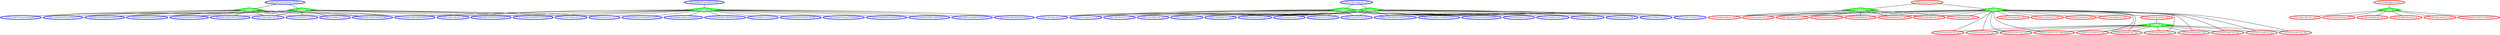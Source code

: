 strict graph "" {
	node [label="\N"];
	"06cfe7f5d88e82f7adda6d8333ca8b302debb22904c68a942188be5730e9b3c8.json"	[bipartite=0,
		color=blue,
		label="06cfe7f5d88e82f7adda6d8333ca8b30",
		penwidth=5];
	"securebestapp20.com"	[bipartite=1,
		color=green,
		label="securebestapp20.com",
		penwidth=10,
		shape=diamond];
	"06cfe7f5d88e82f7adda6d8333ca8b302debb22904c68a942188be5730e9b3c8.json" -- "securebestapp20.com"	[penwidth=2];
	"151fbd6c299e734f7853497bd083abfa29f8c186a9db31dbe330ace2d35660d5.json"	[bipartite=0,
		color=blue,
		label="151fbd6c299e734f7853497bd083abfa",
		penwidth=5];
	"securebestapp20.com" -- "151fbd6c299e734f7853497bd083abfa29f8c186a9db31dbe330ace2d35660d5.json"	[penwidth=2];
	"17139a10fd226d01738fe9323918614aa913b2a50e1a516e95cced93fa151c61.json"	[bipartite=0,
		color=blue,
		label="17139a10fd226d01738fe9323918614a",
		penwidth=5];
	"securebestapp20.com" -- "17139a10fd226d01738fe9323918614aa913b2a50e1a516e95cced93fa151c61.json"	[penwidth=2];
	"1cc7c198a8a2c935fd6f07970479e544f5b35a8eb3173de0305ebdf76a0988cb.json"	[bipartite=0,
		color=blue,
		label="1cc7c198a8a2c935fd6f07970479e544",
		penwidth=5];
	"securebestapp20.com" -- "1cc7c198a8a2c935fd6f07970479e544f5b35a8eb3173de0305ebdf76a0988cb.json"	[penwidth=2];
	"210517-xbr7dr2k8a.mal_.json"	[bipartite=0,
		color=blue,
		label="210517-xbr7dr2k8a.mal_.json",
		penwidth=5];
	"securebestapp20.com" -- "210517-xbr7dr2k8a.mal_.json"	[penwidth=2];
	"210518-trhasvtxns.mal_.json"	[bipartite=0,
		color=blue,
		label="210518-trhasvtxns.mal_.json",
		penwidth=5];
	"securebestapp20.com" -- "210518-trhasvtxns.mal_.json"	[penwidth=2];
	"210607-zdl9wvek9a.mal_.json"	[bipartite=0,
		color=blue,
		label="210607-zdl9wvek9a.mal_.json",
		penwidth=5];
	"securebestapp20.com" -- "210607-zdl9wvek9a.mal_.json"	[penwidth=2];
	"210726-a9lhlvty7a.mal_.json"	[bipartite=0,
		color=blue,
		label="210726-a9lhlvty7a.mal_.json",
		penwidth=5];
	"securebestapp20.com" -- "210726-a9lhlvty7a.mal_.json"	[penwidth=2];
	"27214dcb04310040c38f8d6a65fe03c14b18d4171390da271855fdd02e06768f.json"	[bipartite=0,
		color=blue,
		label="27214dcb04310040c38f8d6a65fe03c1",
		penwidth=5];
	"securebestapp20.com" -- "27214dcb04310040c38f8d6a65fe03c14b18d4171390da271855fdd02e06768f.json"	[penwidth=2];
	"3dabd40d564cf8a8163432abc38768b0a7d45f0fc1970d802dc33b9109feb6a6.json"	[bipartite=0,
		color=blue,
		label="3dabd40d564cf8a8163432abc38768b0",
		penwidth=5];
	"securebestapp20.com" -- "3dabd40d564cf8a8163432abc38768b0a7d45f0fc1970d802dc33b9109feb6a6.json"	[penwidth=2];
	"43e61519be440115eeaa3738a0e4aa4bb3c8ac5f9bdfce1a896db17a374eb8aa.json"	[bipartite=0,
		color=blue,
		label="43e61519be440115eeaa3738a0e4aa4b",
		penwidth=5];
	"securebestapp20.com" -- "43e61519be440115eeaa3738a0e4aa4bb3c8ac5f9bdfce1a896db17a374eb8aa.json"	[penwidth=2];
	"6228f75f52fd69488419c0e0eb3617b5b894a566a93e52b99a9addced7364cff.json"	[bipartite=0,
		color=blue,
		label="6228f75f52fd69488419c0e0eb3617b5",
		penwidth=5];
	"securebestapp20.com" -- "6228f75f52fd69488419c0e0eb3617b5b894a566a93e52b99a9addced7364cff.json"	[penwidth=2];
	"691515a485b0b3989fb71c6807e640eeec1a0e30d90500db6414035d942f70a5.json"	[bipartite=0,
		color=blue,
		label="691515a485b0b3989fb71c6807e640ee",
		penwidth=5];
	"securebestapp20.com" -- "691515a485b0b3989fb71c6807e640eeec1a0e30d90500db6414035d942f70a5.json"	[penwidth=2];
	"adcb912694b1abcdf9c467b5d47abe7590b590777b88045d10992d34a27aa06e.json"	[bipartite=0,
		color=blue,
		label=adcb912694b1abcdf9c467b5d47abe75,
		penwidth=5];
	"securebestapp20.com" -- "adcb912694b1abcdf9c467b5d47abe7590b590777b88045d10992d34a27aa06e.json"	[penwidth=2];
	"afb22b1ff281c085b60052831ead0a0ed300fac0160f87851dacc67d4e158178.json"	[bipartite=0,
		color=blue,
		label=afb22b1ff281c085b60052831ead0a0e,
		penwidth=5];
	"securebestapp20.com" -- "afb22b1ff281c085b60052831ead0a0ed300fac0160f87851dacc67d4e158178.json"	[penwidth=2];
	"bac2149254f5ce314bab830f574e16c9d67e81985329619841431034c31646e0.json"	[bipartite=0,
		color=blue,
		label=bac2149254f5ce314bab830f574e16c9,
		penwidth=5];
	"securebestapp20.com" -- "bac2149254f5ce314bab830f574e16c9d67e81985329619841431034c31646e0.json"	[penwidth=2];
	"f764c49daffdacafa94aaece1d5094e0fac794639758e673440329b02c0fda39.json"	[bipartite=0,
		color=blue,
		label=f764c49daffdacafa94aaece1d5094e0,
		penwidth=5];
	"securebestapp20.com" -- "f764c49daffdacafa94aaece1d5094e0fac794639758e673440329b02c0fda39.json"	[penwidth=2];
	"12ee27f56ec8a2a3eb2fe69179be3f7a7193ce2b92963ad33356ed299f7ed975.json"	[bipartite=0,
		color=blue,
		label="12ee27f56ec8a2a3eb2fe69179be3f7a",
		penwidth=5];
	"catsdegree.com"	[bipartite=1,
		color=green,
		label="catsdegree.com",
		penwidth=10,
		shape=diamond];
	"12ee27f56ec8a2a3eb2fe69179be3f7a7193ce2b92963ad33356ed299f7ed975.json" -- "catsdegree.com"	[penwidth=2];
	"temisleyes.com"	[bipartite=1,
		color=green,
		label="temisleyes.com",
		penwidth=10,
		shape=diamond];
	"12ee27f56ec8a2a3eb2fe69179be3f7a7193ce2b92963ad33356ed299f7ed975.json" -- "temisleyes.com"	[penwidth=2];
	"210517-zbnx1z48ba.mal_.json"	[bipartite=0,
		color=blue,
		label="210517-zbnx1z48ba.mal_.json",
		penwidth=5];
	"catsdegree.com" -- "210517-zbnx1z48ba.mal_.json"	[penwidth=2];
	"210726-acfa79lw22.mal_.json"	[bipartite=0,
		color=blue,
		label="210726-acfa79lw22.mal_.json",
		penwidth=5];
	"catsdegree.com" -- "210726-acfa79lw22.mal_.json"	[penwidth=2];
	"210831-ldycz9hdzj.mal_.json"	[bipartite=0,
		color=blue,
		label="210831-ldycz9hdzj.mal_.json",
		penwidth=5];
	"catsdegree.com" -- "210831-ldycz9hdzj.mal_.json"	[penwidth=2];
	"catsdegree.com" -- "27214dcb04310040c38f8d6a65fe03c14b18d4171390da271855fdd02e06768f.json"	[penwidth=2];
	"508dd6f7ed6c143cf5e1ed6a4051dd8ee7b5bf4b7f55e0704d21ba785f2d5add.json"	[bipartite=0,
		color=blue,
		label="508dd6f7ed6c143cf5e1ed6a4051dd8e",
		penwidth=5];
	"catsdegree.com" -- "508dd6f7ed6c143cf5e1ed6a4051dd8ee7b5bf4b7f55e0704d21ba785f2d5add.json"	[penwidth=2];
	"533672da9d276012ebab3ce9f4cd09a7f537f65c6e4b63d43f0c1697e2f5e48d.json"	[bipartite=0,
		color=blue,
		label="533672da9d276012ebab3ce9f4cd09a7",
		penwidth=5];
	"catsdegree.com" -- "533672da9d276012ebab3ce9f4cd09a7f537f65c6e4b63d43f0c1697e2f5e48d.json"	[penwidth=2];
	"68872cc22fbdf0c2f69c32ac878ba9a7b7cf61fe5dd0e3da200131b8b23438e7.json"	[bipartite=0,
		color=blue,
		label="68872cc22fbdf0c2f69c32ac878ba9a7",
		penwidth=5];
	"catsdegree.com" -- "68872cc22fbdf0c2f69c32ac878ba9a7b7cf61fe5dd0e3da200131b8b23438e7.json"	[penwidth=2];
	"8cfd28911878af048fb96b6cc0b9da770542576d5c2b20b193c3cfc4bde4d3bc.json"	[bipartite=0,
		color=blue,
		label="8cfd28911878af048fb96b6cc0b9da77",
		penwidth=5];
	"catsdegree.com" -- "8cfd28911878af048fb96b6cc0b9da770542576d5c2b20b193c3cfc4bde4d3bc.json"	[penwidth=2];
	"ac092962654b46a670b030026d07f5b8161cecd2abd6eece52b7892965aa521b.json"	[bipartite=0,
		color=blue,
		label=ac092962654b46a670b030026d07f5b8,
		penwidth=5];
	"catsdegree.com" -- "ac092962654b46a670b030026d07f5b8161cecd2abd6eece52b7892965aa521b.json"	[penwidth=2];
	"ec368752c2cf3b23efbfa5705f9e582fc9d6766435a7b8eea8ef045082c6fbce.json"	[bipartite=0,
		color=blue,
		label=ec368752c2cf3b23efbfa5705f9e582f,
		penwidth=5];
	"catsdegree.com" -- "ec368752c2cf3b23efbfa5705f9e582fc9d6766435a7b8eea8ef045082c6fbce.json"	[penwidth=2];
	"fb76b4a667c6d790c39fcc93a3aac8cd2a224f0eb9ece4ecfd7825f606c2a8b6.json"	[bipartite=0,
		color=blue,
		label=fb76b4a667c6d790c39fcc93a3aac8cd,
		penwidth=5];
	"catsdegree.com" -- "fb76b4a667c6d790c39fcc93a3aac8cd2a224f0eb9ece4ecfd7825f606c2a8b6.json"	[penwidth=2];
	"temisleyes.com" -- "151fbd6c299e734f7853497bd083abfa29f8c186a9db31dbe330ace2d35660d5.json"	[penwidth=2];
	"temisleyes.com" -- "1cc7c198a8a2c935fd6f07970479e544f5b35a8eb3173de0305ebdf76a0988cb.json"	[penwidth=2];
	"temisleyes.com" -- "210517-xbr7dr2k8a.mal_.json"	[penwidth=2];
	"temisleyes.com" -- "210517-zbnx1z48ba.mal_.json"	[penwidth=2];
	"temisleyes.com" -- "210518-trhasvtxns.mal_.json"	[penwidth=2];
	"temisleyes.com" -- "210607-zdl9wvek9a.mal_.json"	[penwidth=2];
	"temisleyes.com" -- "210726-acfa79lw22.mal_.json"	[penwidth=2];
	"temisleyes.com" -- "210831-ldycz9hdzj.mal_.json"	[penwidth=2];
	"temisleyes.com" -- "27214dcb04310040c38f8d6a65fe03c14b18d4171390da271855fdd02e06768f.json"	[penwidth=2];
	"temisleyes.com" -- "508dd6f7ed6c143cf5e1ed6a4051dd8ee7b5bf4b7f55e0704d21ba785f2d5add.json"	[penwidth=2];
	"temisleyes.com" -- "533672da9d276012ebab3ce9f4cd09a7f537f65c6e4b63d43f0c1697e2f5e48d.json"	[penwidth=2];
	"temisleyes.com" -- "68872cc22fbdf0c2f69c32ac878ba9a7b7cf61fe5dd0e3da200131b8b23438e7.json"	[penwidth=2];
	"temisleyes.com" -- "8cfd28911878af048fb96b6cc0b9da770542576d5c2b20b193c3cfc4bde4d3bc.json"	[penwidth=2];
	"temisleyes.com" -- "ac092962654b46a670b030026d07f5b8161cecd2abd6eece52b7892965aa521b.json"	[penwidth=2];
	"temisleyes.com" -- "ec368752c2cf3b23efbfa5705f9e582fc9d6766435a7b8eea8ef045082c6fbce.json"	[penwidth=2];
	"temisleyes.com" -- "fb76b4a667c6d790c39fcc93a3aac8cd2a224f0eb9ece4ecfd7825f606c2a8b6.json"	[penwidth=2];
	"210514-581cwydgja.mal_.json"	[bipartite=0,
		color=blue,
		label="210514-581cwydgja.mal_.json",
		penwidth=5];
	"baroquetees.com"	[bipartite=1,
		color=green,
		label="baroquetees.com",
		penwidth=10,
		shape=diamond];
	"210514-581cwydgja.mal_.json" -- "baroquetees.com"	[penwidth=2];
	"rumahsia.com"	[bipartite=1,
		color=green,
		label="rumahsia.com",
		penwidth=10,
		shape=diamond];
	"210514-581cwydgja.mal_.json" -- "rumahsia.com"	[penwidth=2];
	"210519-lnb6h4zqj2.mal_.json"	[bipartite=0,
		color=blue,
		label="210519-lnb6h4zqj2.mal_.json",
		penwidth=5];
	"baroquetees.com" -- "210519-lnb6h4zqj2.mal_.json"	[penwidth=2];
	"210519-w5tel19nwx.mal_.json"	[bipartite=0,
		color=blue,
		label="210519-w5tel19nwx.mal_.json",
		penwidth=5];
	"baroquetees.com" -- "210519-w5tel19nwx.mal_.json"	[penwidth=2];
	"210624-68dhb7nqwx.mal_.json"	[bipartite=0,
		color=blue,
		label="210624-68dhb7nqwx.mal_.json",
		penwidth=5];
	"baroquetees.com" -- "210624-68dhb7nqwx.mal_.json"	[penwidth=2];
	"210726-phqecfmpxj.mal_.json"	[bipartite=0,
		color=blue,
		label="210726-phqecfmpxj.mal_.json",
		penwidth=5];
	"baroquetees.com" -- "210726-phqecfmpxj.mal_.json"	[penwidth=2];
	"210726-t3yl859qw2.mal_.json"	[bipartite=0,
		color=blue,
		label="210726-t3yl859qw2.mal_.json",
		penwidth=5];
	"baroquetees.com" -- "210726-t3yl859qw2.mal_.json"	[penwidth=2];
	"210726-x2671ct1b6.mal_.json"	[bipartite=0,
		color=blue,
		label="210726-x2671ct1b6.mal_.json",
		penwidth=5];
	"baroquetees.com" -- "210726-x2671ct1b6.mal_.json"	[penwidth=2];
	"210821-19r51mjyls.mal_.json"	[bipartite=0,
		color=blue,
		label="210821-19r51mjyls.mal_.json",
		penwidth=5];
	"baroquetees.com" -- "210821-19r51mjyls.mal_.json"	[penwidth=2];
	"210831-857nezzqzn.mal_.json"	[bipartite=0,
		color=blue,
		label="210831-857nezzqzn.mal_.json",
		penwidth=5];
	"baroquetees.com" -- "210831-857nezzqzn.mal_.json"	[penwidth=2];
	"210831-8j8524n47j.mal_.json"	[bipartite=0,
		color=blue,
		label="210831-8j8524n47j.mal_.json",
		penwidth=5];
	"baroquetees.com" -- "210831-8j8524n47j.mal_.json"	[penwidth=2];
	"210831-szhcc5dtpa.mal_.json"	[bipartite=0,
		color=blue,
		label="210831-szhcc5dtpa.mal_.json",
		penwidth=5];
	"baroquetees.com" -- "210831-szhcc5dtpa.mal_.json"	[penwidth=2];
	"210831-ybhb8axvxx.mal_.json"	[bipartite=0,
		color=blue,
		label="210831-ybhb8axvxx.mal_.json",
		penwidth=5];
	"baroquetees.com" -- "210831-ybhb8axvxx.mal_.json"	[penwidth=2];
	"210901-2e4bpfje66.mal_.json"	[bipartite=0,
		color=blue,
		label="210901-2e4bpfje66.mal_.json",
		penwidth=5];
	"baroquetees.com" -- "210901-2e4bpfje66.mal_.json"	[penwidth=2];
	"210901-gccbmqaw72.mal_.json"	[bipartite=0,
		color=blue,
		label="210901-gccbmqaw72.mal_.json",
		penwidth=5];
	"baroquetees.com" -- "210901-gccbmqaw72.mal_.json"	[penwidth=2];
	"210901-j34bqp2txn.mal_.json"	[bipartite=0,
		color=blue,
		label="210901-j34bqp2txn.mal_.json",
		penwidth=5];
	"baroquetees.com" -- "210901-j34bqp2txn.mal_.json"	[penwidth=2];
	"210901-tgacaq7ycn.mal_.json"	[bipartite=0,
		color=blue,
		label="210901-tgacaq7ycn.mal_.json",
		penwidth=5];
	"baroquetees.com" -- "210901-tgacaq7ycn.mal_.json"	[penwidth=2];
	"210901-ysyyzl51h2.mal_.json"	[bipartite=0,
		color=blue,
		label="210901-ysyyzl51h2.mal_.json",
		penwidth=5];
	"baroquetees.com" -- "210901-ysyyzl51h2.mal_.json"	[penwidth=2];
	"516664139b0ddd044397a56482d7308d87c213c320a3151ccb9738e8f932654b.json"	[bipartite=0,
		color=blue,
		label="516664139b0ddd044397a56482d7308d",
		penwidth=5];
	"baroquetees.com" -- "516664139b0ddd044397a56482d7308d87c213c320a3151ccb9738e8f932654b.json"	[penwidth=2];
	"b6855793aebdd821a7f368585335cb132a043d30cb1f8dccceb5d2127ed4b9a4.json"	[bipartite=0,
		color=blue,
		label=b6855793aebdd821a7f368585335cb13,
		penwidth=5];
	"baroquetees.com" -- "b6855793aebdd821a7f368585335cb132a043d30cb1f8dccceb5d2127ed4b9a4.json"	[penwidth=2];
	"f3f25af554bedfa4ee2824bb858280282bd87828d446048619dc49fe061741b4.json"	[bipartite=0,
		color=blue,
		label=f3f25af554bedfa4ee2824bb85828028,
		penwidth=5];
	"baroquetees.com" -- "f3f25af554bedfa4ee2824bb858280282bd87828d446048619dc49fe061741b4.json"	[penwidth=2];
	"rumahsia.com" -- "210519-lnb6h4zqj2.mal_.json"	[penwidth=2];
	"rumahsia.com" -- "210519-w5tel19nwx.mal_.json"	[penwidth=2];
	"rumahsia.com" -- "210624-68dhb7nqwx.mal_.json"	[penwidth=2];
	"rumahsia.com" -- "210726-phqecfmpxj.mal_.json"	[penwidth=2];
	"rumahsia.com" -- "210726-t3yl859qw2.mal_.json"	[penwidth=2];
	"rumahsia.com" -- "210726-x2671ct1b6.mal_.json"	[penwidth=2];
	"rumahsia.com" -- "210821-19r51mjyls.mal_.json"	[penwidth=2];
	"rumahsia.com" -- "210831-857nezzqzn.mal_.json"	[penwidth=2];
	"rumahsia.com" -- "210831-8j8524n47j.mal_.json"	[penwidth=2];
	"rumahsia.com" -- "210831-szhcc5dtpa.mal_.json"	[penwidth=2];
	"rumahsia.com" -- "210831-ybhb8axvxx.mal_.json"	[penwidth=2];
	"rumahsia.com" -- "210901-2e4bpfje66.mal_.json"	[penwidth=2];
	"rumahsia.com" -- "210901-gccbmqaw72.mal_.json"	[penwidth=2];
	"rumahsia.com" -- "210901-j34bqp2txn.mal_.json"	[penwidth=2];
	"rumahsia.com" -- "210901-tgacaq7ycn.mal_.json"	[penwidth=2];
	"rumahsia.com" -- "210901-ysyyzl51h2.mal_.json"	[penwidth=2];
	"rumahsia.com" -- "516664139b0ddd044397a56482d7308d87c213c320a3151ccb9738e8f932654b.json"	[penwidth=2];
	"rumahsia.com" -- "b6855793aebdd821a7f368585335cb132a043d30cb1f8dccceb5d2127ed4b9a4.json"	[penwidth=2];
	"rumahsia.com" -- "f3f25af554bedfa4ee2824bb858280282bd87828d446048619dc49fe061741b4.json"	[penwidth=2];
	"210921-qk3ycahfc2.mal_.json"	[bipartite=0,
		color=red,
		label="210921-qk3ycahfc2.mal_.json",
		penwidth=5];
	"mojobiden.com"	[bipartite=1,
		color=green,
		label="mojobiden.com",
		penwidth=10,
		shape=diamond];
	"210921-qk3ycahfc2.mal_.json" -- "mojobiden.com"	[penwidth=2];
	"nowautomation.com"	[bipartite=1,
		color=green,
		label="nowautomation.com",
		penwidth=10,
		shape=diamond];
	"210921-qk3ycahfc2.mal_.json" -- "nowautomation.com"	[penwidth=2];
	"210921-qkzwpahfb9.mal_.json"	[bipartite=0,
		color=red,
		label="210921-qkzwpahfb9.mal_.json",
		penwidth=5];
	"mojobiden.com" -- "210921-qkzwpahfb9.mal_.json"	[penwidth=2];
	"210922-21p7zaeac8.mal_.json"	[bipartite=0,
		color=red,
		label="210922-21p7zaeac8.mal_.json",
		penwidth=5];
	"mojobiden.com" -- "210922-21p7zaeac8.mal_.json"	[penwidth=2];
	"210922-2y312seab9.mal_.json"	[bipartite=0,
		color=red,
		label="210922-2y312seab9.mal_.json",
		penwidth=5];
	"mojobiden.com" -- "210922-2y312seab9.mal_.json"	[penwidth=2];
	"210922-pzj84sfbgn.mal_.json"	[bipartite=0,
		color=red,
		label="210922-pzj84sfbgn.mal_.json",
		penwidth=5];
	"mojobiden.com" -- "210922-pzj84sfbgn.mal_.json"	[penwidth=2];
	"211005-mj2gcahheq.mal_.json"	[bipartite=0,
		color=red,
		label="211005-mj2gcahheq.mal_.json",
		penwidth=5];
	"mojobiden.com" -- "211005-mj2gcahheq.mal_.json"	[penwidth=2];
	"211005-mjgf6shfa8.mal_.json"	[bipartite=0,
		color=red,
		label="211005-mjgf6shfa8.mal_.json",
		penwidth=5];
	"mojobiden.com" -- "211005-mjgf6shfa8.mal_.json"	[penwidth=2];
	"211005-mjm9qahhep.mal_.json"	[bipartite=0,
		color=red,
		label="211005-mjm9qahhep.mal_.json",
		penwidth=5];
	"mojobiden.com" -- "211005-mjm9qahhep.mal_.json"	[penwidth=2];
	"211005-mjr8nshfa9.mal_.json"	[bipartite=0,
		color=red,
		label="211005-mjr8nshfa9.mal_.json",
		penwidth=5];
	"mojobiden.com" -- "211005-mjr8nshfa9.mal_.json"	[penwidth=2];
	"211005-mqxfzahfb4.mal_.json"	[bipartite=0,
		color=red,
		label="211005-mqxfzahfb4.mal_.json",
		penwidth=5];
	"mojobiden.com" -- "211005-mqxfzahfb4.mal_.json"	[penwidth=2];
	"211005-pr17naaagq.mal_.json"	[bipartite=0,
		color=red,
		label="211005-pr17naaagq.mal_.json",
		penwidth=5];
	"mojobiden.com" -- "211005-pr17naaagq.mal_.json"	[penwidth=2];
	"211005-pr56lshgb6.mal_.json"	[bipartite=0,
		color=red,
		label="211005-pr56lshgb6.mal_.json",
		penwidth=5];
	"mojobiden.com" -- "211005-pr56lshgb6.mal_.json"	[penwidth=2];
	"211005-pr879shgb7.mal_.json"	[bipartite=0,
		color=red,
		label="211005-pr879shgb7.mal_.json",
		penwidth=5];
	"mojobiden.com" -- "211005-pr879shgb7.mal_.json"	[penwidth=2];
	"211005-prbxrsaagk.mal_.json"	[bipartite=0,
		color=red,
		label="211005-prbxrsaagk.mal_.json",
		penwidth=5];
	"mojobiden.com" -- "211005-prbxrsaagk.mal_.json"	[penwidth=2];
	"211005-prennahgb2.mal_.json"	[bipartite=0,
		color=red,
		label="211005-prennahgb2.mal_.json",
		penwidth=5];
	"mojobiden.com" -- "211005-prennahgb2.mal_.json"	[penwidth=2];
	"211005-prg4sahgb3.mal_.json"	[bipartite=0,
		color=red,
		label="211005-prg4sahgb3.mal_.json",
		penwidth=5];
	"mojobiden.com" -- "211005-prg4sahgb3.mal_.json"	[penwidth=2];
	"211005-prmdhaaagl.mal_.json"	[bipartite=0,
		color=red,
		label="211005-prmdhaaagl.mal_.json",
		penwidth=5];
	"mojobiden.com" -- "211005-prmdhaaagl.mal_.json"	[penwidth=2];
	"211005-pryrjaaagp.mal_.json"	[bipartite=0,
		color=red,
		label="211005-pryrjaaagp.mal_.json",
		penwidth=5];
	"mojobiden.com" -- "211005-pryrjaaagp.mal_.json"	[penwidth=2];
	"211005-psbcmaaahj.mal_.json"	[bipartite=0,
		color=red,
		label="211005-psbcmaaahj.mal_.json",
		penwidth=5];
	"mojobiden.com" -- "211005-psbcmaaahj.mal_.json"	[penwidth=2];
	"211015-skexmabgfn.mal_.json"	[bipartite=0,
		color=red,
		label="211015-skexmabgfn.mal_.json",
		penwidth=5];
	"mojobiden.com" -- "211015-skexmabgfn.mal_.json"	[penwidth=2];
	"211020-xe5y3shec4.mal_.json"	[bipartite=0,
		color=red,
		label="211020-xe5y3shec4.mal_.json",
		penwidth=5];
	"mojobiden.com" -- "211020-xe5y3shec4.mal_.json"	[penwidth=2];
	"211021-qjbsgaada3.mal_.json"	[bipartite=0,
		color=red,
		label="211021-qjbsgaada3.mal_.json",
		penwidth=5];
	"mojobiden.com" -- "211021-qjbsgaada3.mal_.json"	[penwidth=2];
	"211022-hgh5rsbbh2.mal_.json"	[bipartite=0,
		color=red,
		label="211022-hgh5rsbbh2.mal_.json",
		penwidth=5];
	"mojobiden.com" -- "211022-hgh5rsbbh2.mal_.json"	[penwidth=2];
	"211024-srmaaafdck.mal_.json"	[bipartite=0,
		color=red,
		label="211024-srmaaafdck.mal_.json",
		penwidth=5];
	"mojobiden.com" -- "211024-srmaaafdck.mal_.json"	[penwidth=2];
	"22d7d67c3af10b1a37f277ebabe2d1eb4fd25afbd6437d4377400e148bcc08d6.json"	[bipartite=0,
		color=red,
		label="22d7d67c3af10b1a37f277ebabe2d1eb",
		penwidth=5];
	"mojobiden.com" -- "22d7d67c3af10b1a37f277ebabe2d1eb4fd25afbd6437d4377400e148bcc08d6.json"	[penwidth=2];
	"nowautomation.com" -- "210921-qkzwpahfb9.mal_.json"	[penwidth=2];
	"nowautomation.com" -- "211005-mj2gcahheq.mal_.json"	[penwidth=2];
	"nowautomation.com" -- "211005-mjgf6shfa8.mal_.json"	[penwidth=2];
	"nowautomation.com" -- "211005-mjm9qahhep.mal_.json"	[penwidth=2];
	"nowautomation.com" -- "211005-mjr8nshfa9.mal_.json"	[penwidth=2];
	"nowautomation.com" -- "211021-qjbsgaada3.mal_.json"	[penwidth=2];
	"nowautomation.com" -- "211022-hgh5rsbbh2.mal_.json"	[penwidth=2];
	"nowautomation.com" -- "211024-srmaaafdck.mal_.json"	[penwidth=2];
	"paymenthacks.com"	[bipartite=1,
		color=green,
		label="paymenthacks.com",
		penwidth=10,
		shape=diamond];
	"210922-21p7zaeac8.mal_.json" -- "paymenthacks.com"	[penwidth=2];
	"paymenthacks.com" -- "210922-2y312seab9.mal_.json"	[penwidth=2];
	"paymenthacks.com" -- "210922-pzj84sfbgn.mal_.json"	[penwidth=2];
	"paymenthacks.com" -- "211005-mqxfzahfb4.mal_.json"	[penwidth=2];
	"paymenthacks.com" -- "211005-pr56lshgb6.mal_.json"	[penwidth=2];
	"paymenthacks.com" -- "211005-pr879shgb7.mal_.json"	[penwidth=2];
	"paymenthacks.com" -- "211005-prbxrsaagk.mal_.json"	[penwidth=2];
	"paymenthacks.com" -- "211005-prg4sahgb3.mal_.json"	[penwidth=2];
	"paymenthacks.com" -- "211005-prmdhaaagl.mal_.json"	[penwidth=2];
	"paymenthacks.com" -- "211005-psbcmaaahj.mal_.json"	[penwidth=2];
	"paymenthacks.com" -- "211020-xe5y3shec4.mal_.json"	[penwidth=2];
	"paymenthacks.com" -- "22d7d67c3af10b1a37f277ebabe2d1eb4fd25afbd6437d4377400e148bcc08d6.json"	[penwidth=2];
	"211019-q9lelagggj.mal_.json"	[bipartite=0,
		color=red,
		label="211019-q9lelagggj.mal_.json",
		penwidth=5];
	"fluentzip.org"	[bipartite=1,
		color=green,
		label="fluentzip.org",
		penwidth=10,
		shape=diamond];
	"211019-q9lelagggj.mal_.json" -- "fluentzip.org"	[penwidth=2];
	"211019-q9te7sfhf7.mal_.json"	[bipartite=0,
		color=red,
		label="211019-q9te7sfhf7.mal_.json",
		penwidth=5];
	"fluentzip.org" -- "211019-q9te7sfhf7.mal_.json"	[penwidth=2];
	"211027-q5a33aehd3.mal_.json"	[bipartite=0,
		color=red,
		label="211027-q5a33aehd3.mal_.json",
		penwidth=5];
	"fluentzip.org" -- "211027-q5a33aehd3.mal_.json"	[penwidth=2];
	"211028-lfcs5sbhh8.mal_.json"	[bipartite=0,
		color=red,
		label="211028-lfcs5sbhh8.mal_.json",
		penwidth=5];
	"fluentzip.org" -- "211028-lfcs5sbhh8.mal_.json"	[penwidth=2];
	"211103-q94k6sbbar.mal_.json"	[bipartite=0,
		color=red,
		label="211103-q94k6sbbar.mal_.json",
		penwidth=5];
	"fluentzip.org" -- "211103-q94k6sbbar.mal_.json"	[penwidth=2];
	"211103-q9xgvsbbaq.mal_.json"	[bipartite=0,
		color=red,
		label="211103-q9xgvsbbaq.mal_.json",
		penwidth=5];
	"fluentzip.org" -- "211103-q9xgvsbbaq.mal_.json"	[penwidth=2];
	"730f2d6243055c786d737bae0665267b962c64f57132e9ab401d6e7625c3d0a4.json"	[bipartite=0,
		color=red,
		label="730f2d6243055c786d737bae0665267b",
		penwidth=5];
	"fluentzip.org" -- "730f2d6243055c786d737bae0665267b962c64f57132e9ab401d6e7625c3d0a4.json"	[penwidth=2];
}
